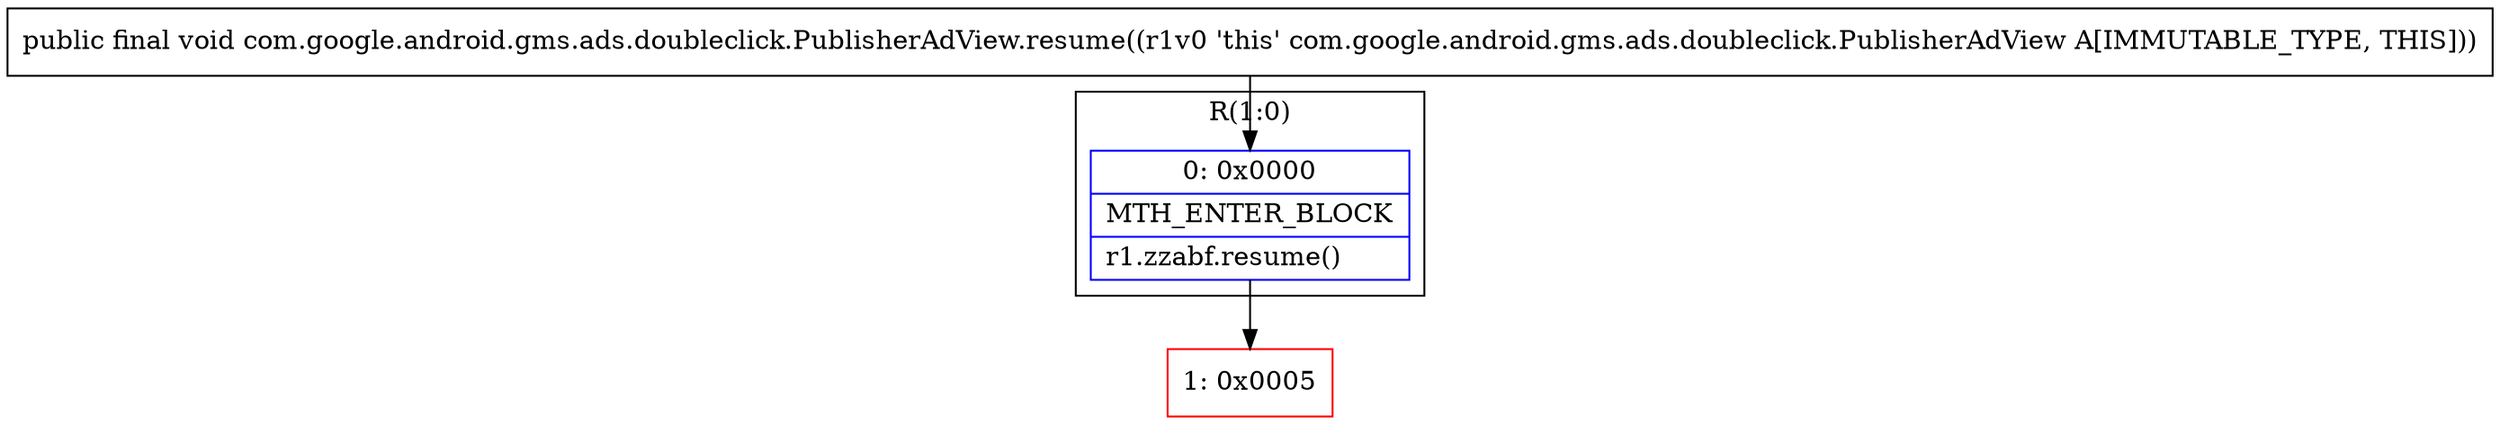digraph "CFG forcom.google.android.gms.ads.doubleclick.PublisherAdView.resume()V" {
subgraph cluster_Region_928773696 {
label = "R(1:0)";
node [shape=record,color=blue];
Node_0 [shape=record,label="{0\:\ 0x0000|MTH_ENTER_BLOCK\l|r1.zzabf.resume()\l}"];
}
Node_1 [shape=record,color=red,label="{1\:\ 0x0005}"];
MethodNode[shape=record,label="{public final void com.google.android.gms.ads.doubleclick.PublisherAdView.resume((r1v0 'this' com.google.android.gms.ads.doubleclick.PublisherAdView A[IMMUTABLE_TYPE, THIS])) }"];
MethodNode -> Node_0;
Node_0 -> Node_1;
}


